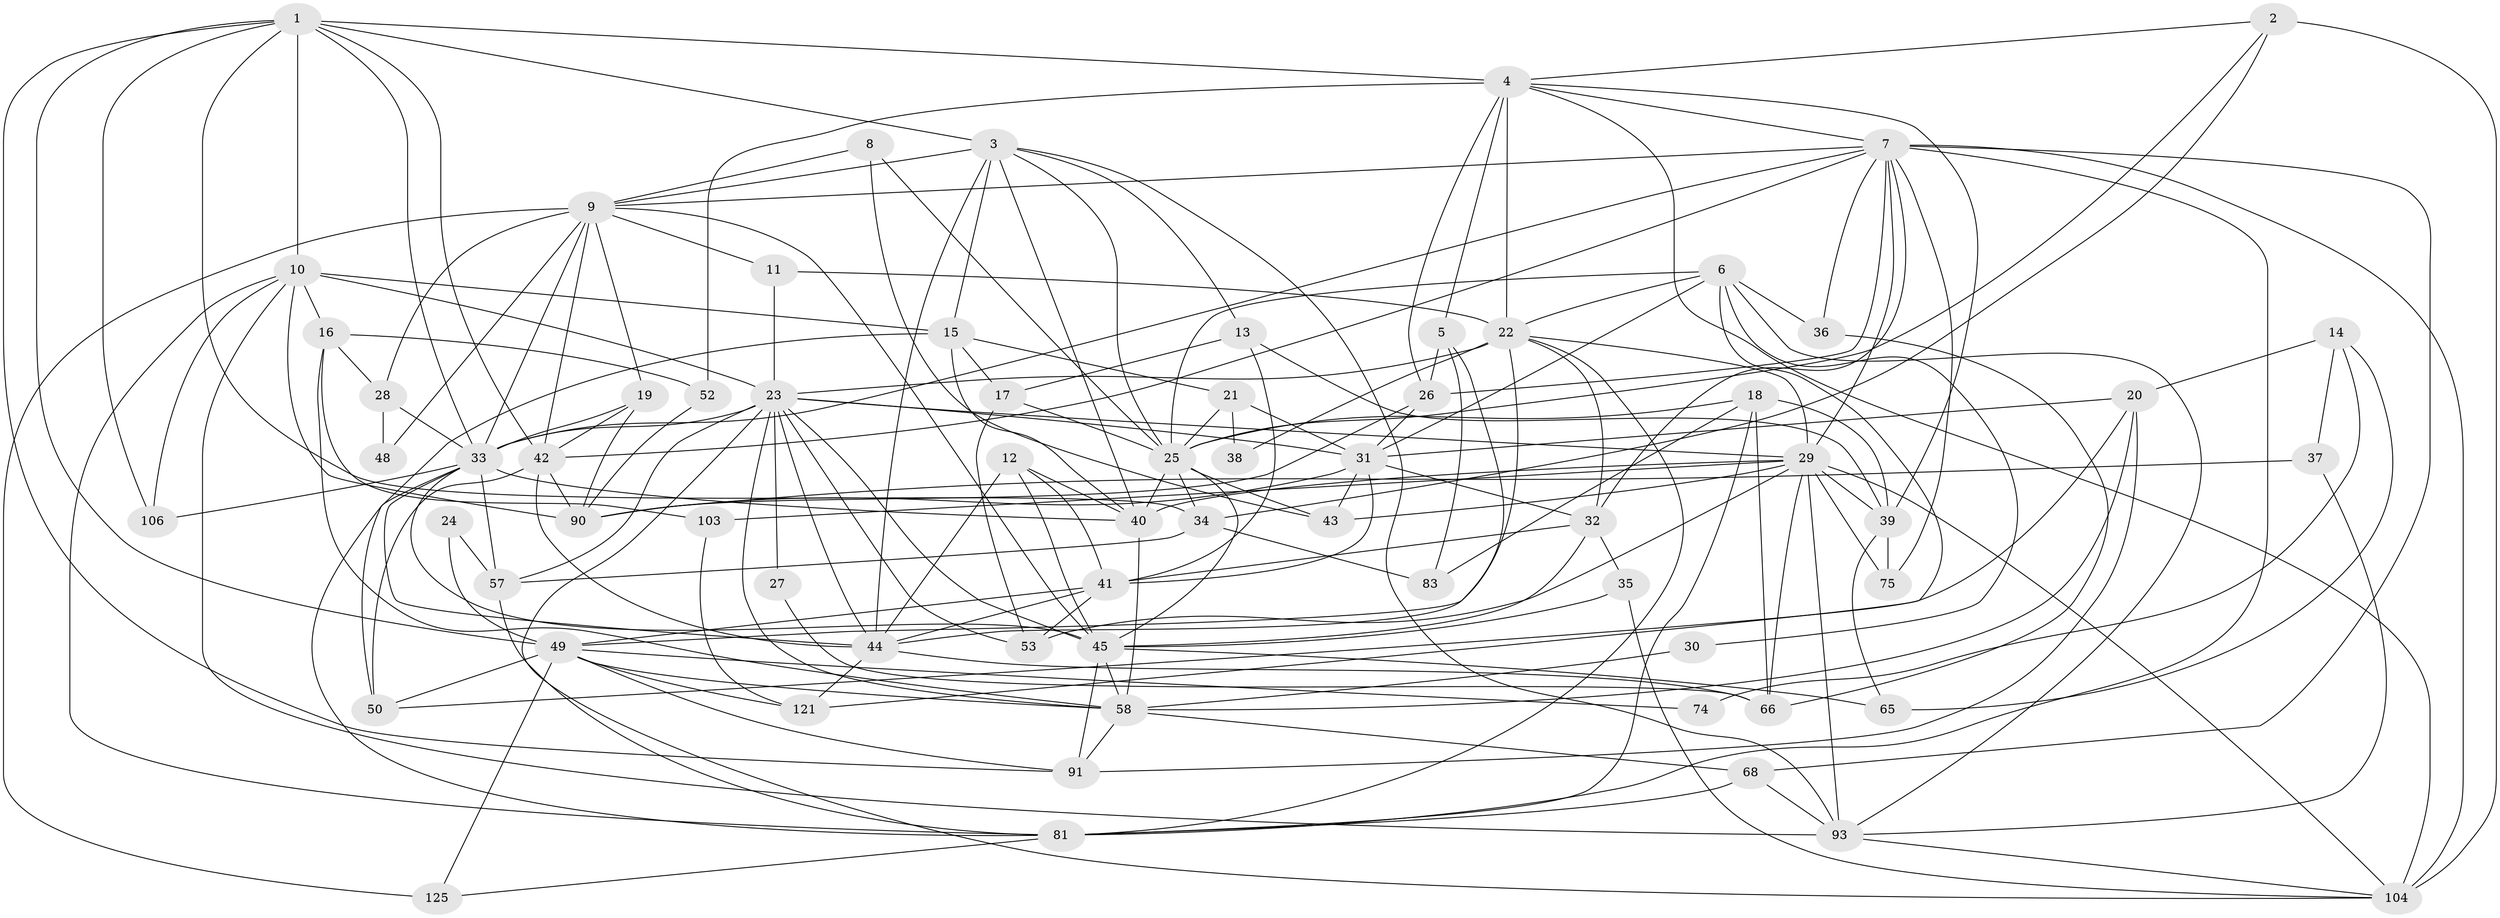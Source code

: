 // original degree distribution, {9: 0.007462686567164179, 4: 0.34328358208955223, 3: 0.2537313432835821, 5: 0.15671641791044777, 6: 0.09701492537313433, 2: 0.11194029850746269, 7: 0.029850746268656716}
// Generated by graph-tools (version 1.1) at 2025/15/03/09/25 04:15:05]
// undirected, 67 vertices, 190 edges
graph export_dot {
graph [start="1"]
  node [color=gray90,style=filled];
  1;
  2;
  3 [super="+122"];
  4 [super="+82"];
  5;
  6 [super="+94"];
  7 [super="+80"];
  8;
  9 [super="+126+115"];
  10 [super="+60"];
  11;
  12;
  13;
  14;
  15 [super="+85"];
  16 [super="+88"];
  17;
  18 [super="+102"];
  19 [super="+134"];
  20 [super="+55"];
  21;
  22 [super="+70"];
  23 [super="+131+63+51"];
  24;
  25 [super="+69+47+67"];
  26 [super="+92"];
  27;
  28 [super="+62"];
  29 [super="+64+46"];
  30;
  31 [super="+76"];
  32 [super="+96"];
  33 [super="+120+114+78"];
  34 [super="+73"];
  35;
  36;
  37;
  38;
  39 [super="+71+72"];
  40 [super="+97"];
  41 [super="+86"];
  42 [super="+54+128"];
  43;
  44 [super="+87+116"];
  45 [super="+56+105"];
  48;
  49 [super="+61"];
  50 [super="+59+109"];
  52;
  53 [super="+123"];
  57;
  58 [super="+99"];
  65;
  66 [super="+79"];
  68 [super="+107"];
  74;
  75;
  81 [super="+117"];
  83;
  90 [super="+108"];
  91 [super="+119"];
  93 [super="+110"];
  103;
  104 [super="+113+111"];
  106;
  121;
  125;
  1 -- 106;
  1 -- 91;
  1 -- 4;
  1 -- 42;
  1 -- 34;
  1 -- 10;
  1 -- 49;
  1 -- 3;
  1 -- 33;
  2 -- 25;
  2 -- 34;
  2 -- 104;
  2 -- 4;
  3 -- 15;
  3 -- 40;
  3 -- 93;
  3 -- 9;
  3 -- 44;
  3 -- 13;
  3 -- 25;
  4 -- 26;
  4 -- 52;
  4 -- 104;
  4 -- 39;
  4 -- 5;
  4 -- 22;
  4 -- 7;
  5 -- 26;
  5 -- 83;
  5 -- 44;
  6 -- 121;
  6 -- 36;
  6 -- 25 [weight=2];
  6 -- 22;
  6 -- 31;
  6 -- 93;
  6 -- 30;
  7 -- 104;
  7 -- 42;
  7 -- 32;
  7 -- 68;
  7 -- 36;
  7 -- 9;
  7 -- 75;
  7 -- 81;
  7 -- 26;
  7 -- 29;
  7 -- 33;
  8 -- 43;
  8 -- 9;
  8 -- 25;
  9 -- 28;
  9 -- 42;
  9 -- 19;
  9 -- 11;
  9 -- 48;
  9 -- 125;
  9 -- 33 [weight=2];
  9 -- 45;
  10 -- 81;
  10 -- 106;
  10 -- 16;
  10 -- 90;
  10 -- 23;
  10 -- 15 [weight=2];
  10 -- 93;
  11 -- 22;
  11 -- 23;
  12 -- 44;
  12 -- 41;
  12 -- 40;
  12 -- 45;
  13 -- 17;
  13 -- 39;
  13 -- 41;
  14 -- 65;
  14 -- 37;
  14 -- 74;
  14 -- 20;
  15 -- 50 [weight=2];
  15 -- 17;
  15 -- 21;
  15 -- 40;
  16 -- 103;
  16 -- 28;
  16 -- 52;
  16 -- 58;
  17 -- 53;
  17 -- 25;
  18 -- 66;
  18 -- 83;
  18 -- 39;
  18 -- 25;
  18 -- 81;
  19 -- 42;
  19 -- 90;
  19 -- 33;
  20 -- 91;
  20 -- 31;
  20 -- 50;
  20 -- 58;
  21 -- 25 [weight=2];
  21 -- 31 [weight=2];
  21 -- 38;
  22 -- 23;
  22 -- 81;
  22 -- 29;
  22 -- 38;
  22 -- 49;
  22 -- 32;
  23 -- 27;
  23 -- 44 [weight=2];
  23 -- 45;
  23 -- 104;
  23 -- 29 [weight=2];
  23 -- 31;
  23 -- 33;
  23 -- 53;
  23 -- 57;
  23 -- 58;
  24 -- 57;
  24 -- 49;
  25 -- 43;
  25 -- 34;
  25 -- 40;
  25 -- 45;
  26 -- 90;
  26 -- 31;
  27 -- 66;
  28 -- 33;
  28 -- 48;
  29 -- 104;
  29 -- 66 [weight=2];
  29 -- 39;
  29 -- 103;
  29 -- 43;
  29 -- 75;
  29 -- 93;
  29 -- 53;
  29 -- 40;
  30 -- 58;
  31 -- 32;
  31 -- 41;
  31 -- 90;
  31 -- 43;
  32 -- 35;
  32 -- 45;
  32 -- 41;
  33 -- 40;
  33 -- 57;
  33 -- 81;
  33 -- 106;
  33 -- 44;
  33 -- 45;
  34 -- 83;
  34 -- 57;
  35 -- 104;
  35 -- 45;
  36 -- 66;
  37 -- 93;
  37 -- 90;
  39 -- 65;
  39 -- 75;
  40 -- 58;
  41 -- 44;
  41 -- 53;
  41 -- 49;
  42 -- 50;
  42 -- 90;
  42 -- 44;
  44 -- 66;
  44 -- 121;
  45 -- 65;
  45 -- 58;
  45 -- 91;
  49 -- 50;
  49 -- 74;
  49 -- 121;
  49 -- 91;
  49 -- 125;
  49 -- 58;
  52 -- 90;
  57 -- 81;
  58 -- 91;
  58 -- 68;
  68 -- 81;
  68 -- 93;
  81 -- 125;
  93 -- 104;
  103 -- 121;
}
